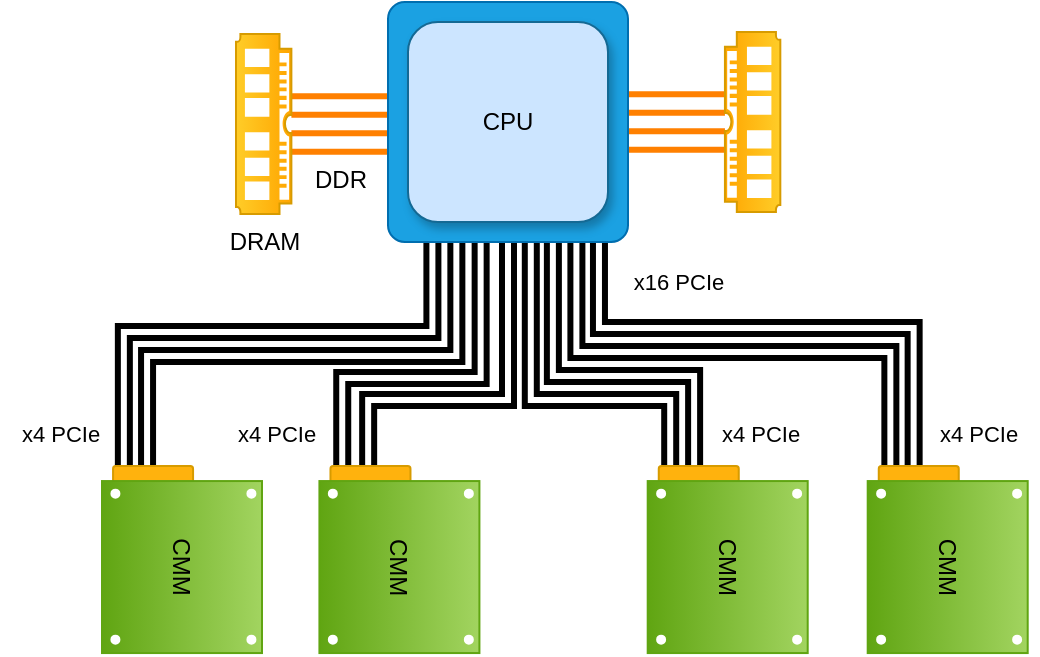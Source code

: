 <mxfile version="24.2.2" type="github">
  <diagram name="Page-1" id="vOVjw2sUqs3pXkwtSUeu">
    <mxGraphModel dx="1209" dy="807" grid="1" gridSize="10" guides="1" tooltips="1" connect="1" arrows="1" fold="1" page="1" pageScale="1" pageWidth="850" pageHeight="1100" math="0" shadow="0">
      <root>
        <mxCell id="0" />
        <mxCell id="1" parent="0" />
        <mxCell id="9PL6Qru1FU8mZOhrc3cB-1" value="" style="shape=link;html=1;rounded=0;entryX=0.283;entryY=1.004;entryDx=0;entryDy=0;entryPerimeter=0;exitX=0.575;exitY=0.98;exitDx=0;exitDy=0;exitPerimeter=0;strokeWidth=3;edgeStyle=elbowEdgeStyle;elbow=vertical;width=4;arcSize=20;" parent="1" source="9PL6Qru1FU8mZOhrc3cB-24" edge="1">
          <mxGeometry width="100" relative="1" as="geometry">
            <mxPoint x="237.001" y="400.415" as="sourcePoint" />
            <mxPoint x="394.18" y="290.48" as="targetPoint" />
            <Array as="points">
              <mxPoint x="316" y="347" />
            </Array>
          </mxGeometry>
        </mxCell>
        <mxCell id="9PL6Qru1FU8mZOhrc3cB-2" value="" style="shape=link;html=1;rounded=0;entryX=0.185;entryY=0.986;entryDx=0;entryDy=0;entryPerimeter=0;exitX=0.865;exitY=0.965;exitDx=0;exitDy=0;exitPerimeter=0;strokeWidth=3;edgeStyle=elbowEdgeStyle;elbow=vertical;width=4;arcSize=20;" parent="1" source="9PL6Qru1FU8mZOhrc3cB-24" target="9PL6Qru1FU8mZOhrc3cB-16" edge="1">
          <mxGeometry width="100" relative="1" as="geometry">
            <mxPoint x="350" y="355" as="sourcePoint" />
            <mxPoint x="450" y="355" as="targetPoint" />
            <Array as="points">
              <mxPoint x="300" y="335" />
            </Array>
          </mxGeometry>
        </mxCell>
        <mxCell id="9PL6Qru1FU8mZOhrc3cB-3" value="" style="shape=link;html=1;rounded=0;exitX=0.529;exitY=1.017;exitDx=0;exitDy=0;exitPerimeter=0;strokeWidth=3;edgeStyle=elbowEdgeStyle;elbow=vertical;width=4;arcSize=20;" parent="1" source="9PL6Qru1FU8mZOhrc3cB-31" edge="1">
          <mxGeometry width="100" relative="1" as="geometry">
            <mxPoint x="366.821" y="401.572" as="sourcePoint" />
            <mxPoint x="420" y="290" as="targetPoint" />
            <Array as="points">
              <mxPoint x="378" y="369" />
            </Array>
          </mxGeometry>
        </mxCell>
        <mxCell id="9PL6Qru1FU8mZOhrc3cB-4" value="" style="shape=link;html=1;rounded=0;entryX=0.386;entryY=1.003;entryDx=0;entryDy=0;entryPerimeter=0;exitX=0.853;exitY=1.024;exitDx=0;exitDy=0;exitPerimeter=0;strokeWidth=3;edgeStyle=elbowEdgeStyle;elbow=vertical;width=4;arcSize=20;" parent="1" source="9PL6Qru1FU8mZOhrc3cB-31" target="9PL6Qru1FU8mZOhrc3cB-16" edge="1">
          <mxGeometry width="100" relative="1" as="geometry">
            <mxPoint x="355.221" y="401.867" as="sourcePoint" />
            <mxPoint x="482" y="288" as="targetPoint" />
            <Array as="points">
              <mxPoint x="366" y="358" />
            </Array>
          </mxGeometry>
        </mxCell>
        <mxCell id="9PL6Qru1FU8mZOhrc3cB-5" value="" style="shape=link;html=1;rounded=0;strokeWidth=3;edgeStyle=elbowEdgeStyle;elbow=vertical;width=4;arcSize=20;entryX=0.687;entryY=1.002;entryDx=0;entryDy=0;entryPerimeter=0;exitX=0.558;exitY=1.022;exitDx=0;exitDy=0;exitPerimeter=0;" parent="1" source="9PL6Qru1FU8mZOhrc3cB-38" target="9PL6Qru1FU8mZOhrc3cB-16" edge="1">
          <mxGeometry width="100" relative="1" as="geometry">
            <mxPoint x="530" y="402" as="sourcePoint" />
            <mxPoint x="533" y="290" as="targetPoint" />
            <Array as="points">
              <mxPoint x="461" y="357" />
            </Array>
          </mxGeometry>
        </mxCell>
        <mxCell id="9PL6Qru1FU8mZOhrc3cB-6" value="" style="shape=link;html=1;rounded=0;entryX=0.595;entryY=1.001;entryDx=0;entryDy=0;entryPerimeter=0;exitX=0.857;exitY=1.002;exitDx=0;exitDy=0;strokeWidth=3;edgeStyle=elbowEdgeStyle;elbow=vertical;width=4;arcSize=20;exitPerimeter=0;" parent="1" source="9PL6Qru1FU8mZOhrc3cB-38" target="9PL6Qru1FU8mZOhrc3cB-16" edge="1">
          <mxGeometry width="100" relative="1" as="geometry">
            <mxPoint x="468" y="402" as="sourcePoint" />
            <mxPoint x="519" y="290" as="targetPoint" />
            <Array as="points">
              <mxPoint x="449" y="369" />
            </Array>
          </mxGeometry>
        </mxCell>
        <mxCell id="9PL6Qru1FU8mZOhrc3cB-7" value="" style="shape=link;html=1;rounded=0;entryX=0.785;entryY=0.999;entryDx=0;entryDy=0;entryPerimeter=0;exitX=0.855;exitY=1.002;exitDx=0;exitDy=0;exitPerimeter=0;strokeWidth=3;edgeStyle=elbowEdgeStyle;elbow=vertical;width=4;arcSize=20;" parent="1" source="9PL6Qru1FU8mZOhrc3cB-45" target="9PL6Qru1FU8mZOhrc3cB-16" edge="1">
          <mxGeometry width="100" relative="1" as="geometry">
            <mxPoint x="569.78" y="403.68" as="sourcePoint" />
            <mxPoint x="706.78" y="289.68" as="targetPoint" />
            <Array as="points">
              <mxPoint x="510" y="345" />
            </Array>
          </mxGeometry>
        </mxCell>
        <mxCell id="9PL6Qru1FU8mZOhrc3cB-8" value="" style="shape=link;html=1;rounded=0;entryX=0.879;entryY=0.996;entryDx=0;entryDy=0;entryPerimeter=0;exitX=0.564;exitY=1.028;exitDx=0;exitDy=0;exitPerimeter=0;strokeWidth=3;edgeStyle=elbowEdgeStyle;elbow=vertical;width=4;arcSize=20;" parent="1" source="9PL6Qru1FU8mZOhrc3cB-45" target="9PL6Qru1FU8mZOhrc3cB-16" edge="1">
          <mxGeometry width="100" relative="1" as="geometry">
            <mxPoint x="581.78" y="403.68" as="sourcePoint" />
            <mxPoint x="718.96" y="292.16" as="targetPoint" />
            <Array as="points">
              <mxPoint x="524" y="333" />
            </Array>
          </mxGeometry>
        </mxCell>
        <mxCell id="9PL6Qru1FU8mZOhrc3cB-9" value="" style="group" parent="1" vertex="1" connectable="0">
          <mxGeometry x="480" y="185" width="76.16" height="90" as="geometry" />
        </mxCell>
        <mxCell id="9PL6Qru1FU8mZOhrc3cB-10" value="" style="verticalLabelPosition=bottom;shadow=0;dashed=0;align=center;html=1;verticalAlign=top;shape=mxgraph.electrical.transmission.4_line_bus;strokeWidth=3;fillColor=#ffcc99;strokeColor=#FF8000;direction=west;flipV=1;" parent="9PL6Qru1FU8mZOhrc3cB-9" vertex="1">
          <mxGeometry y="31.154" width="48.465" height="27.692" as="geometry" />
        </mxCell>
        <mxCell id="9PL6Qru1FU8mZOhrc3cB-11" value="" style="pointerEvents=1;shadow=0;dashed=0;html=1;strokeColor=#d79b00;fillColor=#ffcd28;labelPosition=center;verticalLabelPosition=bottom;verticalAlign=top;align=center;outlineConnect=0;shape=mxgraph.veeam.ram;fillStyle=auto;direction=south;gradientColor=#ffa500;flipV=1;" parent="9PL6Qru1FU8mZOhrc3cB-9" vertex="1">
          <mxGeometry x="48.465" width="27.695" height="90" as="geometry" />
        </mxCell>
        <mxCell id="9PL6Qru1FU8mZOhrc3cB-12" value="" style="group;flipV=0;flipH=1;" parent="1" vertex="1" connectable="0">
          <mxGeometry x="284" y="186" width="76.16" height="90" as="geometry" />
        </mxCell>
        <mxCell id="9PL6Qru1FU8mZOhrc3cB-13" value="DDR" style="verticalLabelPosition=bottom;shadow=0;dashed=0;align=center;html=1;verticalAlign=top;shape=mxgraph.electrical.transmission.4_line_bus;strokeWidth=3;fillColor=#ffcc99;strokeColor=#FF8000;direction=west;flipV=1;" parent="9PL6Qru1FU8mZOhrc3cB-12" vertex="1">
          <mxGeometry x="27.695" y="31.154" width="48.465" height="27.692" as="geometry" />
        </mxCell>
        <mxCell id="9PL6Qru1FU8mZOhrc3cB-14" value="DRAM" style="pointerEvents=1;shadow=0;dashed=0;html=1;strokeColor=#d79b00;fillColor=#ffcd28;labelPosition=center;verticalLabelPosition=bottom;verticalAlign=top;align=center;outlineConnect=0;shape=mxgraph.veeam.ram;fillStyle=auto;direction=south;gradientColor=#ffa500;flipV=1;flipH=1;" parent="9PL6Qru1FU8mZOhrc3cB-12" vertex="1">
          <mxGeometry x="-2.842e-14" width="27.695" height="90" as="geometry" />
        </mxCell>
        <mxCell id="9PL6Qru1FU8mZOhrc3cB-15" value="" style="group;fillColor=default;gradientColor=none;strokeColor=none;" parent="1" vertex="1" connectable="0">
          <mxGeometry x="360" y="170" width="120" height="120" as="geometry" />
        </mxCell>
        <mxCell id="9PL6Qru1FU8mZOhrc3cB-16" value="" style="rounded=1;whiteSpace=wrap;html=1;arcSize=7;fillColor=#1ba1e2;strokeColor=#006EAF;fontColor=#ffffff;" parent="9PL6Qru1FU8mZOhrc3cB-15" vertex="1">
          <mxGeometry width="120" height="120" as="geometry" />
        </mxCell>
        <mxCell id="9PL6Qru1FU8mZOhrc3cB-17" value="CPU" style="rounded=1;whiteSpace=wrap;html=1;fillColor=#cce5ff;strokeColor=#146994;shadow=1;" parent="9PL6Qru1FU8mZOhrc3cB-15" vertex="1">
          <mxGeometry x="10" y="10" width="100" height="100" as="geometry" />
        </mxCell>
        <mxCell id="9PL6Qru1FU8mZOhrc3cB-18" value="x16 PCIe" style="text;html=1;align=center;verticalAlign=middle;resizable=0;points=[];autosize=1;strokeColor=none;fillColor=none;fontFamily=Helvetica;fontSize=11;fontColor=default;labelBackgroundColor=default;" parent="1" vertex="1">
          <mxGeometry x="470" y="295" width="70" height="30" as="geometry" />
        </mxCell>
        <mxCell id="9PL6Qru1FU8mZOhrc3cB-19" value="x4 PCIe" style="text;html=1;align=center;verticalAlign=middle;resizable=0;points=[];autosize=1;strokeColor=none;fillColor=none;fontFamily=Helvetica;fontSize=11;fontColor=default;labelBackgroundColor=default;" parent="1" vertex="1">
          <mxGeometry x="624.71" y="371" width="60" height="30" as="geometry" />
        </mxCell>
        <mxCell id="9PL6Qru1FU8mZOhrc3cB-20" value="x4 PCIe" style="text;html=1;align=center;verticalAlign=middle;resizable=0;points=[];autosize=1;strokeColor=none;fillColor=none;fontFamily=Helvetica;fontSize=11;fontColor=default;labelBackgroundColor=default;" parent="1" vertex="1">
          <mxGeometry x="516" y="371" width="60" height="30" as="geometry" />
        </mxCell>
        <mxCell id="9PL6Qru1FU8mZOhrc3cB-21" value="x4 PCIe" style="text;html=1;align=center;verticalAlign=middle;resizable=0;points=[];autosize=1;strokeColor=none;fillColor=none;fontFamily=Helvetica;fontSize=11;fontColor=default;labelBackgroundColor=default;" parent="1" vertex="1">
          <mxGeometry x="274.0" y="371" width="60" height="30" as="geometry" />
        </mxCell>
        <mxCell id="9PL6Qru1FU8mZOhrc3cB-22" value="x4 PCIe" style="text;html=1;align=center;verticalAlign=middle;resizable=0;points=[];autosize=1;strokeColor=none;fillColor=none;fontFamily=Helvetica;fontSize=11;fontColor=default;labelBackgroundColor=default;" parent="1" vertex="1">
          <mxGeometry x="166.0" y="371" width="60" height="30" as="geometry" />
        </mxCell>
        <mxCell id="9PL6Qru1FU8mZOhrc3cB-23" value="" style="group" parent="1" vertex="1" connectable="0">
          <mxGeometry x="217.0" y="401.999" width="80" height="93.531" as="geometry" />
        </mxCell>
        <mxCell id="9PL6Qru1FU8mZOhrc3cB-24" value="" style="rounded=1;whiteSpace=wrap;html=1;direction=south;fillColor=#ffb20d;arcSize=7;strokeColor=#d79b00;rotation=90;" parent="9PL6Qru1FU8mZOhrc3cB-23" vertex="1">
          <mxGeometry x="15.71" y="-10.179" width="19.641" height="40" as="geometry" />
        </mxCell>
        <mxCell id="9PL6Qru1FU8mZOhrc3cB-25" value="&lt;div&gt;&lt;font style=&quot;font-size: 12px;&quot;&gt;CMM&lt;/font&gt;&lt;/div&gt;" style="rounded=0;whiteSpace=wrap;html=1;strokeWidth=1;fillColor=#a2d460;strokeColor=#60a512;fontSize=10;gradientColor=#60a512;rotation=90;" parent="9PL6Qru1FU8mZOhrc3cB-23" vertex="1">
          <mxGeometry x="-3.0" y="10.531" width="86" height="80" as="geometry" />
        </mxCell>
        <mxCell id="9PL6Qru1FU8mZOhrc3cB-26" value="" style="ellipse;whiteSpace=wrap;html=1;aspect=fixed;strokeWidth=3;shadow=0;strokeColor=#ffffff;rotation=90;" parent="9PL6Qru1FU8mZOhrc3cB-23" vertex="1">
          <mxGeometry x="73.71" y="12.821" width="2" height="2" as="geometry" />
        </mxCell>
        <mxCell id="9PL6Qru1FU8mZOhrc3cB-27" value="" style="ellipse;whiteSpace=wrap;html=1;aspect=fixed;strokeWidth=3;shadow=0;strokeColor=#ffffff;rotation=90;" parent="9PL6Qru1FU8mZOhrc3cB-23" vertex="1">
          <mxGeometry x="73.71" y="85.821" width="2" height="2" as="geometry" />
        </mxCell>
        <mxCell id="9PL6Qru1FU8mZOhrc3cB-28" value="" style="ellipse;whiteSpace=wrap;html=1;aspect=fixed;strokeWidth=3;shadow=0;strokeColor=#ffffff;rotation=90;" parent="9PL6Qru1FU8mZOhrc3cB-23" vertex="1">
          <mxGeometry x="5.71" y="12.821" width="2" height="2" as="geometry" />
        </mxCell>
        <mxCell id="9PL6Qru1FU8mZOhrc3cB-29" value="" style="ellipse;whiteSpace=wrap;html=1;aspect=fixed;strokeWidth=3;shadow=0;strokeColor=#ffffff;rotation=90;" parent="9PL6Qru1FU8mZOhrc3cB-23" vertex="1">
          <mxGeometry x="5.71" y="85.821" width="2" height="2" as="geometry" />
        </mxCell>
        <mxCell id="9PL6Qru1FU8mZOhrc3cB-30" value="" style="group" parent="1" vertex="1" connectable="0">
          <mxGeometry x="325.71" y="401.999" width="80" height="93.531" as="geometry" />
        </mxCell>
        <mxCell id="9PL6Qru1FU8mZOhrc3cB-31" value="" style="rounded=1;whiteSpace=wrap;html=1;direction=south;fillColor=#ffb20d;arcSize=7;strokeColor=#d79b00;rotation=90;" parent="9PL6Qru1FU8mZOhrc3cB-30" vertex="1">
          <mxGeometry x="15.71" y="-10.179" width="19.641" height="40" as="geometry" />
        </mxCell>
        <mxCell id="9PL6Qru1FU8mZOhrc3cB-32" value="&lt;div&gt;&lt;font style=&quot;font-size: 12px;&quot;&gt;CMM&lt;/font&gt;&lt;/div&gt;" style="rounded=0;whiteSpace=wrap;html=1;strokeWidth=1;fillColor=#a2d460;strokeColor=#60a512;fontSize=10;gradientColor=#60a512;rotation=90;" parent="9PL6Qru1FU8mZOhrc3cB-30" vertex="1">
          <mxGeometry x="-3.0" y="10.531" width="86" height="80" as="geometry" />
        </mxCell>
        <mxCell id="9PL6Qru1FU8mZOhrc3cB-33" value="" style="ellipse;whiteSpace=wrap;html=1;aspect=fixed;strokeWidth=3;shadow=0;strokeColor=#ffffff;rotation=90;" parent="9PL6Qru1FU8mZOhrc3cB-30" vertex="1">
          <mxGeometry x="73.71" y="12.821" width="2" height="2" as="geometry" />
        </mxCell>
        <mxCell id="9PL6Qru1FU8mZOhrc3cB-34" value="" style="ellipse;whiteSpace=wrap;html=1;aspect=fixed;strokeWidth=3;shadow=0;strokeColor=#ffffff;rotation=90;" parent="9PL6Qru1FU8mZOhrc3cB-30" vertex="1">
          <mxGeometry x="73.71" y="85.821" width="2" height="2" as="geometry" />
        </mxCell>
        <mxCell id="9PL6Qru1FU8mZOhrc3cB-35" value="" style="ellipse;whiteSpace=wrap;html=1;aspect=fixed;strokeWidth=3;shadow=0;strokeColor=#ffffff;rotation=90;" parent="9PL6Qru1FU8mZOhrc3cB-30" vertex="1">
          <mxGeometry x="5.71" y="12.821" width="2" height="2" as="geometry" />
        </mxCell>
        <mxCell id="9PL6Qru1FU8mZOhrc3cB-36" value="" style="ellipse;whiteSpace=wrap;html=1;aspect=fixed;strokeWidth=3;shadow=0;strokeColor=#ffffff;rotation=90;" parent="9PL6Qru1FU8mZOhrc3cB-30" vertex="1">
          <mxGeometry x="5.71" y="85.821" width="2" height="2" as="geometry" />
        </mxCell>
        <mxCell id="9PL6Qru1FU8mZOhrc3cB-37" value="" style="group" parent="1" vertex="1" connectable="0">
          <mxGeometry x="489.85" y="401.999" width="80" height="93.531" as="geometry" />
        </mxCell>
        <mxCell id="9PL6Qru1FU8mZOhrc3cB-38" value="" style="rounded=1;whiteSpace=wrap;html=1;direction=south;fillColor=#ffb20d;arcSize=7;strokeColor=#d79b00;rotation=90;" parent="9PL6Qru1FU8mZOhrc3cB-37" vertex="1">
          <mxGeometry x="15.71" y="-10.179" width="19.641" height="40" as="geometry" />
        </mxCell>
        <mxCell id="9PL6Qru1FU8mZOhrc3cB-39" value="&lt;div&gt;&lt;font style=&quot;font-size: 12px;&quot;&gt;CMM&lt;/font&gt;&lt;/div&gt;" style="rounded=0;whiteSpace=wrap;html=1;strokeWidth=1;fillColor=#a2d460;strokeColor=#60a512;fontSize=10;gradientColor=#60a512;rotation=90;" parent="9PL6Qru1FU8mZOhrc3cB-37" vertex="1">
          <mxGeometry x="-3.0" y="10.531" width="86" height="80" as="geometry" />
        </mxCell>
        <mxCell id="9PL6Qru1FU8mZOhrc3cB-40" value="" style="ellipse;whiteSpace=wrap;html=1;aspect=fixed;strokeWidth=3;shadow=0;strokeColor=#ffffff;rotation=90;" parent="9PL6Qru1FU8mZOhrc3cB-37" vertex="1">
          <mxGeometry x="73.71" y="12.821" width="2" height="2" as="geometry" />
        </mxCell>
        <mxCell id="9PL6Qru1FU8mZOhrc3cB-41" value="" style="ellipse;whiteSpace=wrap;html=1;aspect=fixed;strokeWidth=3;shadow=0;strokeColor=#ffffff;rotation=90;" parent="9PL6Qru1FU8mZOhrc3cB-37" vertex="1">
          <mxGeometry x="73.71" y="85.821" width="2" height="2" as="geometry" />
        </mxCell>
        <mxCell id="9PL6Qru1FU8mZOhrc3cB-42" value="" style="ellipse;whiteSpace=wrap;html=1;aspect=fixed;strokeWidth=3;shadow=0;strokeColor=#ffffff;rotation=90;" parent="9PL6Qru1FU8mZOhrc3cB-37" vertex="1">
          <mxGeometry x="5.71" y="12.821" width="2" height="2" as="geometry" />
        </mxCell>
        <mxCell id="9PL6Qru1FU8mZOhrc3cB-43" value="" style="ellipse;whiteSpace=wrap;html=1;aspect=fixed;strokeWidth=3;shadow=0;strokeColor=#ffffff;rotation=90;" parent="9PL6Qru1FU8mZOhrc3cB-37" vertex="1">
          <mxGeometry x="5.71" y="85.821" width="2" height="2" as="geometry" />
        </mxCell>
        <mxCell id="9PL6Qru1FU8mZOhrc3cB-44" value="" style="group" parent="1" vertex="1" connectable="0">
          <mxGeometry x="599.85" y="401.999" width="80" height="93.531" as="geometry" />
        </mxCell>
        <mxCell id="9PL6Qru1FU8mZOhrc3cB-45" value="" style="rounded=1;whiteSpace=wrap;html=1;direction=south;fillColor=#ffb20d;arcSize=7;strokeColor=#d79b00;rotation=90;" parent="9PL6Qru1FU8mZOhrc3cB-44" vertex="1">
          <mxGeometry x="15.71" y="-10.179" width="19.641" height="40" as="geometry" />
        </mxCell>
        <mxCell id="9PL6Qru1FU8mZOhrc3cB-46" value="&lt;div&gt;&lt;font style=&quot;font-size: 12px;&quot;&gt;CMM&lt;/font&gt;&lt;/div&gt;" style="rounded=0;whiteSpace=wrap;html=1;strokeWidth=1;fillColor=#a2d460;strokeColor=#60a512;fontSize=10;gradientColor=#60a512;rotation=90;" parent="9PL6Qru1FU8mZOhrc3cB-44" vertex="1">
          <mxGeometry x="-3.0" y="10.531" width="86" height="80" as="geometry" />
        </mxCell>
        <mxCell id="9PL6Qru1FU8mZOhrc3cB-47" value="" style="ellipse;whiteSpace=wrap;html=1;aspect=fixed;strokeWidth=3;shadow=0;strokeColor=#ffffff;rotation=90;" parent="9PL6Qru1FU8mZOhrc3cB-44" vertex="1">
          <mxGeometry x="73.71" y="12.821" width="2" height="2" as="geometry" />
        </mxCell>
        <mxCell id="9PL6Qru1FU8mZOhrc3cB-48" value="" style="ellipse;whiteSpace=wrap;html=1;aspect=fixed;strokeWidth=3;shadow=0;strokeColor=#ffffff;rotation=90;" parent="9PL6Qru1FU8mZOhrc3cB-44" vertex="1">
          <mxGeometry x="73.71" y="85.821" width="2" height="2" as="geometry" />
        </mxCell>
        <mxCell id="9PL6Qru1FU8mZOhrc3cB-49" value="" style="ellipse;whiteSpace=wrap;html=1;aspect=fixed;strokeWidth=3;shadow=0;strokeColor=#ffffff;rotation=90;" parent="9PL6Qru1FU8mZOhrc3cB-44" vertex="1">
          <mxGeometry x="5.71" y="12.821" width="2" height="2" as="geometry" />
        </mxCell>
        <mxCell id="9PL6Qru1FU8mZOhrc3cB-50" value="" style="ellipse;whiteSpace=wrap;html=1;aspect=fixed;strokeWidth=3;shadow=0;strokeColor=#ffffff;rotation=90;" parent="9PL6Qru1FU8mZOhrc3cB-44" vertex="1">
          <mxGeometry x="5.71" y="85.821" width="2" height="2" as="geometry" />
        </mxCell>
      </root>
    </mxGraphModel>
  </diagram>
</mxfile>
